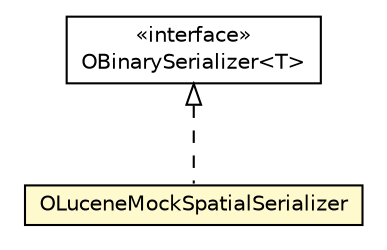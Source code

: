 #!/usr/local/bin/dot
#
# Class diagram 
# Generated by UMLGraph version R5_6-24-gf6e263 (http://www.umlgraph.org/)
#

digraph G {
	edge [fontname="Helvetica",fontsize=10,labelfontname="Helvetica",labelfontsize=10];
	node [fontname="Helvetica",fontsize=10,shape=plaintext];
	nodesep=0.25;
	ranksep=0.5;
	// com.orientechnologies.common.serialization.types.OBinarySerializer<T>
	c4373251 [label=<<table title="com.orientechnologies.common.serialization.types.OBinarySerializer" border="0" cellborder="1" cellspacing="0" cellpadding="2" port="p" href="../common/serialization/types/OBinarySerializer.html">
		<tr><td><table border="0" cellspacing="0" cellpadding="1">
<tr><td align="center" balign="center"> &#171;interface&#187; </td></tr>
<tr><td align="center" balign="center"> OBinarySerializer&lt;T&gt; </td></tr>
		</table></td></tr>
		</table>>, URL="../common/serialization/types/OBinarySerializer.html", fontname="Helvetica", fontcolor="black", fontsize=10.0];
	// com.orientechnologies.spatial.OLuceneMockSpatialSerializer
	c4375661 [label=<<table title="com.orientechnologies.spatial.OLuceneMockSpatialSerializer" border="0" cellborder="1" cellspacing="0" cellpadding="2" port="p" bgcolor="lemonChiffon" href="./OLuceneMockSpatialSerializer.html">
		<tr><td><table border="0" cellspacing="0" cellpadding="1">
<tr><td align="center" balign="center"> OLuceneMockSpatialSerializer </td></tr>
		</table></td></tr>
		</table>>, URL="./OLuceneMockSpatialSerializer.html", fontname="Helvetica", fontcolor="black", fontsize=10.0];
	//com.orientechnologies.spatial.OLuceneMockSpatialSerializer implements com.orientechnologies.common.serialization.types.OBinarySerializer<T>
	c4373251:p -> c4375661:p [dir=back,arrowtail=empty,style=dashed];
}

